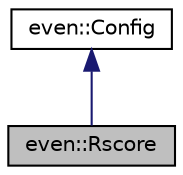 digraph "even::Rscore"
{
  edge [fontname="Helvetica",fontsize="10",labelfontname="Helvetica",labelfontsize="10"];
  node [fontname="Helvetica",fontsize="10",shape=record];
  Node0 [label="even::Rscore",height=0.2,width=0.4,color="black", fillcolor="grey75", style="filled", fontcolor="black"];
  Node1 -> Node0 [dir="back",color="midnightblue",fontsize="10",style="solid",fontname="Helvetica"];
  Node1 [label="even::Config",height=0.2,width=0.4,color="black", fillcolor="white", style="filled",URL="$classeven_1_1_config.html",tooltip="Private Network config class. "];
}
